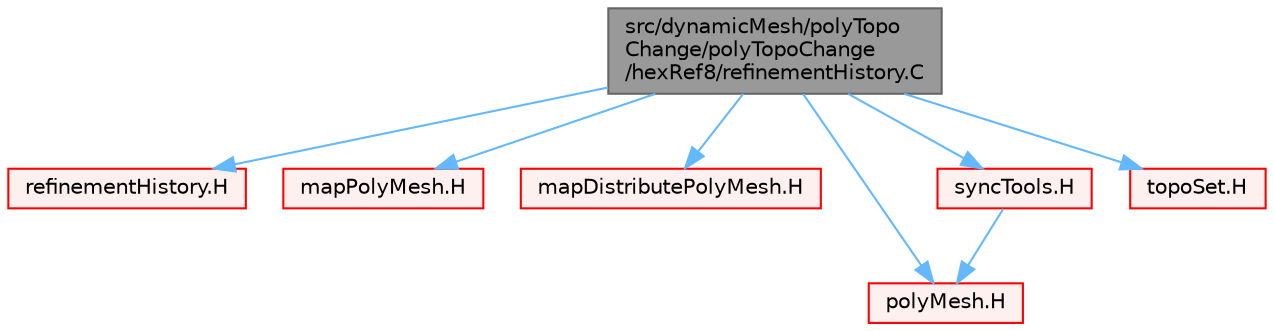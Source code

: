 digraph "src/dynamicMesh/polyTopoChange/polyTopoChange/hexRef8/refinementHistory.C"
{
 // LATEX_PDF_SIZE
  bgcolor="transparent";
  edge [fontname=Helvetica,fontsize=10,labelfontname=Helvetica,labelfontsize=10];
  node [fontname=Helvetica,fontsize=10,shape=box,height=0.2,width=0.4];
  Node1 [id="Node000001",label="src/dynamicMesh/polyTopo\lChange/polyTopoChange\l/hexRef8/refinementHistory.C",height=0.2,width=0.4,color="gray40", fillcolor="grey60", style="filled", fontcolor="black",tooltip=" "];
  Node1 -> Node2 [id="edge1_Node000001_Node000002",color="steelblue1",style="solid",tooltip=" "];
  Node2 [id="Node000002",label="refinementHistory.H",height=0.2,width=0.4,color="red", fillcolor="#FFF0F0", style="filled",URL="$refinementHistory_8H.html",tooltip=" "];
  Node1 -> Node141 [id="edge2_Node000001_Node000141",color="steelblue1",style="solid",tooltip=" "];
  Node141 [id="Node000141",label="mapPolyMesh.H",height=0.2,width=0.4,color="red", fillcolor="#FFF0F0", style="filled",URL="$mapPolyMesh_8H.html",tooltip=" "];
  Node1 -> Node212 [id="edge3_Node000001_Node000212",color="steelblue1",style="solid",tooltip=" "];
  Node212 [id="Node000212",label="mapDistributePolyMesh.H",height=0.2,width=0.4,color="red", fillcolor="#FFF0F0", style="filled",URL="$mapDistributePolyMesh_8H.html",tooltip=" "];
  Node1 -> Node257 [id="edge4_Node000001_Node000257",color="steelblue1",style="solid",tooltip=" "];
  Node257 [id="Node000257",label="polyMesh.H",height=0.2,width=0.4,color="red", fillcolor="#FFF0F0", style="filled",URL="$polyMesh_8H.html",tooltip=" "];
  Node1 -> Node298 [id="edge5_Node000001_Node000298",color="steelblue1",style="solid",tooltip=" "];
  Node298 [id="Node000298",label="syncTools.H",height=0.2,width=0.4,color="red", fillcolor="#FFF0F0", style="filled",URL="$syncTools_8H.html",tooltip=" "];
  Node298 -> Node257 [id="edge6_Node000298_Node000257",color="steelblue1",style="solid",tooltip=" "];
  Node1 -> Node299 [id="edge7_Node000001_Node000299",color="steelblue1",style="solid",tooltip=" "];
  Node299 [id="Node000299",label="topoSet.H",height=0.2,width=0.4,color="red", fillcolor="#FFF0F0", style="filled",URL="$topoSet_8H.html",tooltip=" "];
}
